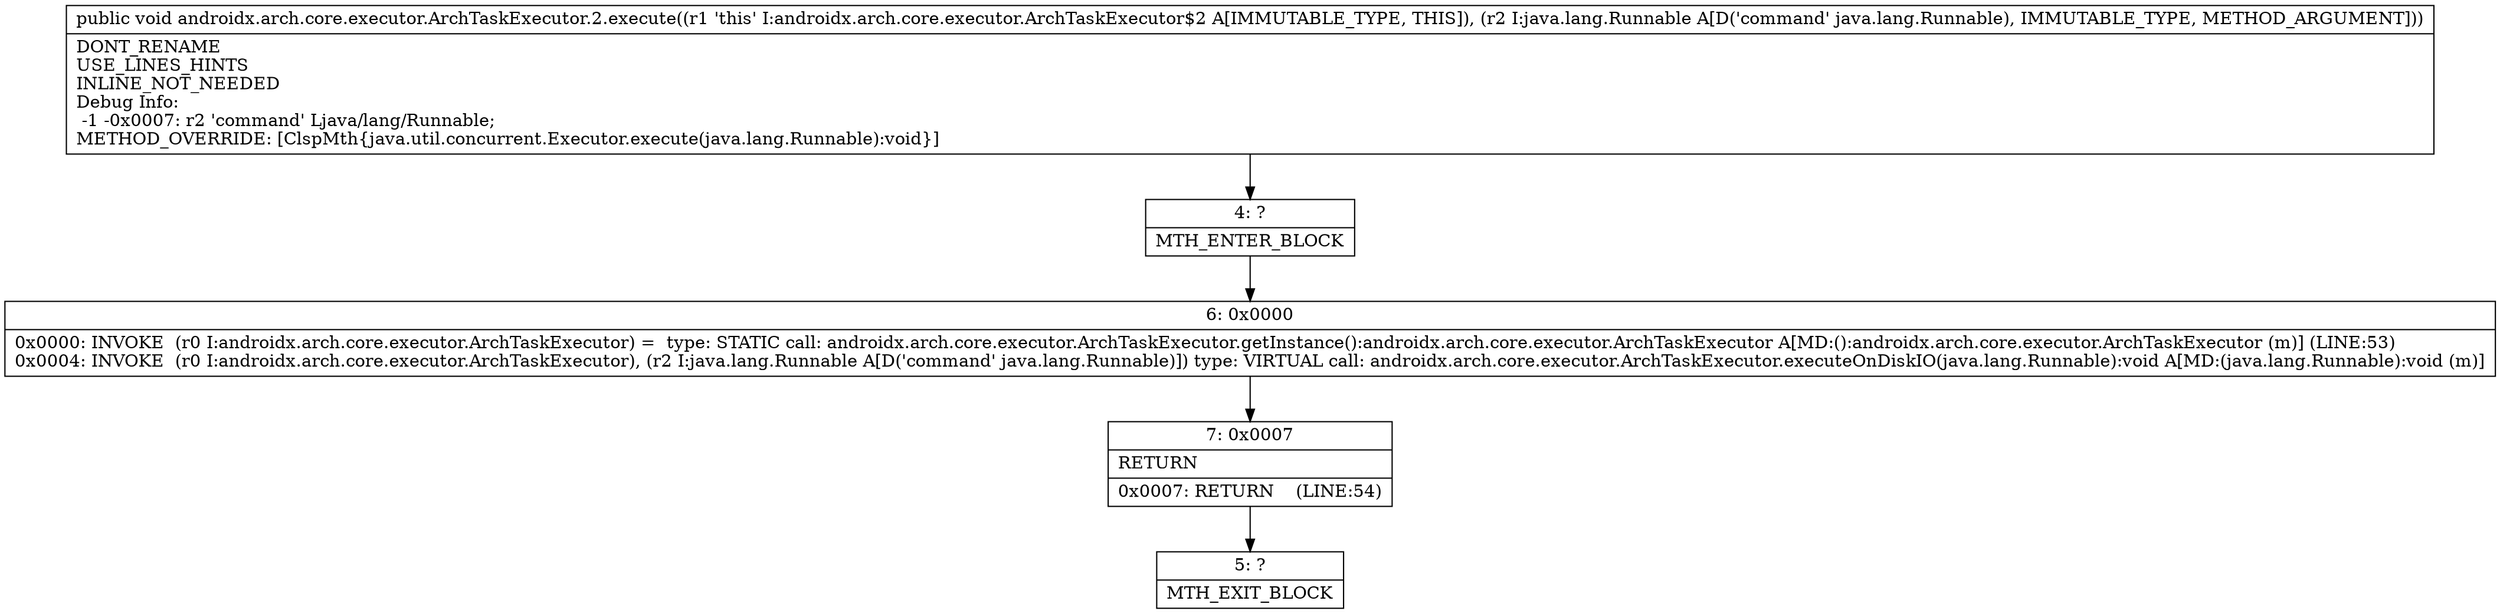 digraph "CFG forandroidx.arch.core.executor.ArchTaskExecutor.2.execute(Ljava\/lang\/Runnable;)V" {
Node_4 [shape=record,label="{4\:\ ?|MTH_ENTER_BLOCK\l}"];
Node_6 [shape=record,label="{6\:\ 0x0000|0x0000: INVOKE  (r0 I:androidx.arch.core.executor.ArchTaskExecutor) =  type: STATIC call: androidx.arch.core.executor.ArchTaskExecutor.getInstance():androidx.arch.core.executor.ArchTaskExecutor A[MD:():androidx.arch.core.executor.ArchTaskExecutor (m)] (LINE:53)\l0x0004: INVOKE  (r0 I:androidx.arch.core.executor.ArchTaskExecutor), (r2 I:java.lang.Runnable A[D('command' java.lang.Runnable)]) type: VIRTUAL call: androidx.arch.core.executor.ArchTaskExecutor.executeOnDiskIO(java.lang.Runnable):void A[MD:(java.lang.Runnable):void (m)]\l}"];
Node_7 [shape=record,label="{7\:\ 0x0007|RETURN\l|0x0007: RETURN    (LINE:54)\l}"];
Node_5 [shape=record,label="{5\:\ ?|MTH_EXIT_BLOCK\l}"];
MethodNode[shape=record,label="{public void androidx.arch.core.executor.ArchTaskExecutor.2.execute((r1 'this' I:androidx.arch.core.executor.ArchTaskExecutor$2 A[IMMUTABLE_TYPE, THIS]), (r2 I:java.lang.Runnable A[D('command' java.lang.Runnable), IMMUTABLE_TYPE, METHOD_ARGUMENT]))  | DONT_RENAME\lUSE_LINES_HINTS\lINLINE_NOT_NEEDED\lDebug Info:\l  \-1 \-0x0007: r2 'command' Ljava\/lang\/Runnable;\lMETHOD_OVERRIDE: [ClspMth\{java.util.concurrent.Executor.execute(java.lang.Runnable):void\}]\l}"];
MethodNode -> Node_4;Node_4 -> Node_6;
Node_6 -> Node_7;
Node_7 -> Node_5;
}

